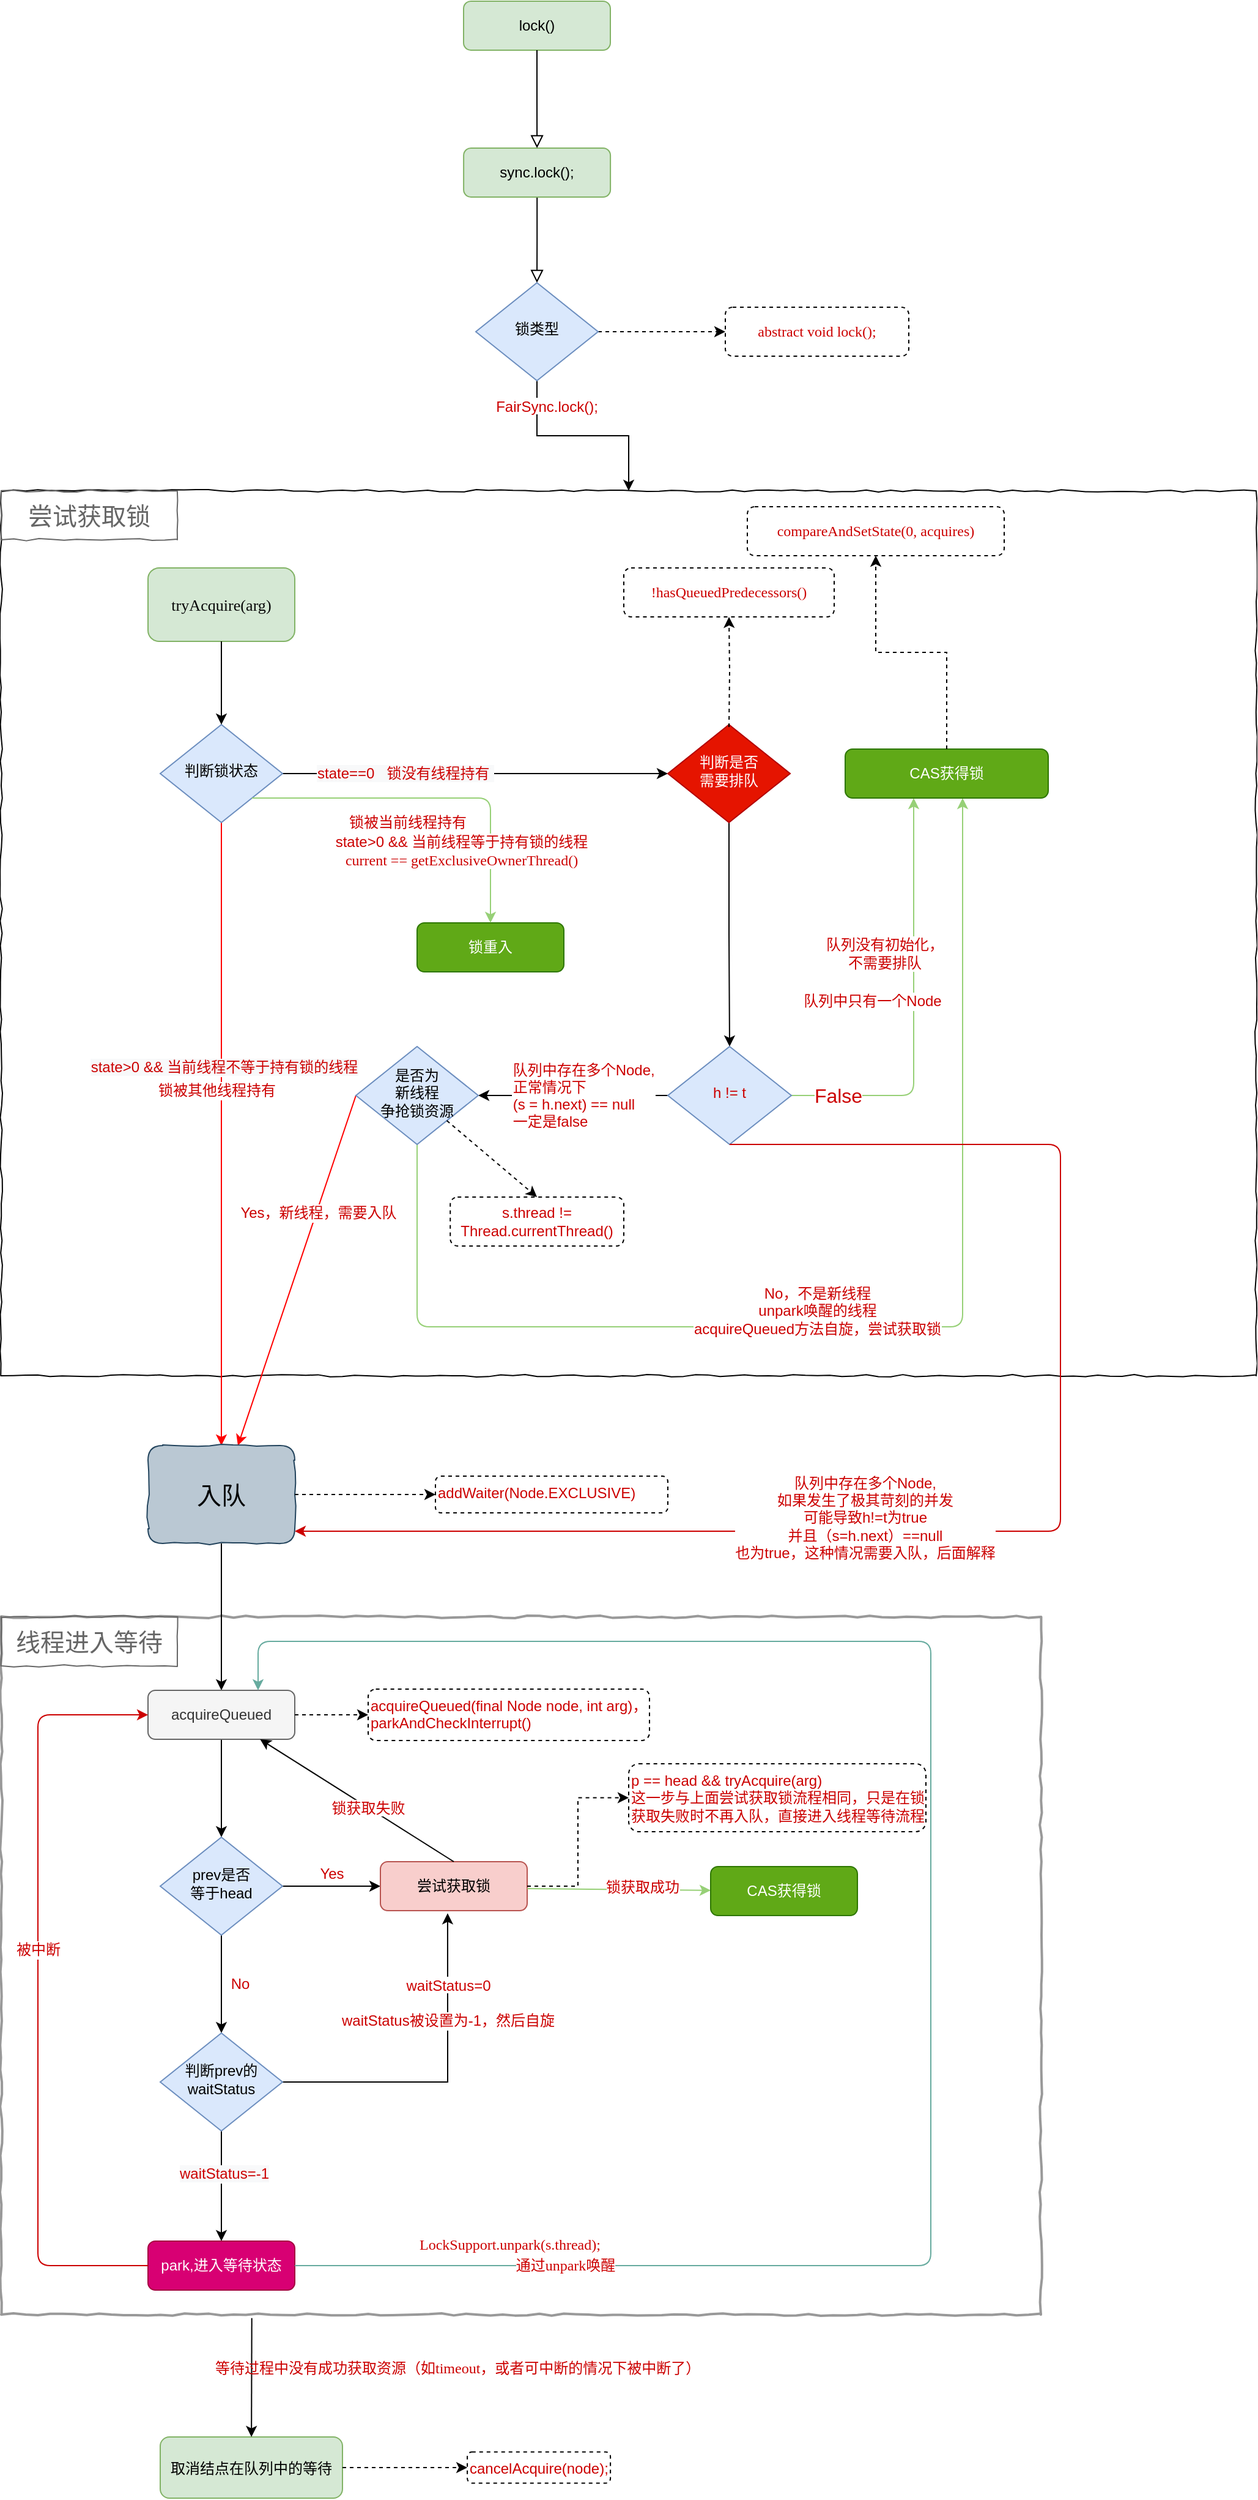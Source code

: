 <mxfile version="12.6.5" type="device"><diagram id="C5RBs43oDa-KdzZeNtuy" name="Page-1"><mxGraphModel dx="1550" dy="1594" grid="1" gridSize="10" guides="1" tooltips="1" connect="1" arrows="1" fold="1" page="1" pageScale="1" pageWidth="827" pageHeight="1169" math="0" shadow="0"><root><mxCell id="WIyWlLk6GJQsqaUBKTNV-0"/><mxCell id="WIyWlLk6GJQsqaUBKTNV-1" parent="WIyWlLk6GJQsqaUBKTNV-0"/><mxCell id="CnpceAtHYWVZoQg-twr5-0" value="" style="rounded=0;whiteSpace=wrap;html=1;comic=1;fillColor=none;" parent="WIyWlLk6GJQsqaUBKTNV-1" vertex="1"><mxGeometry x="-176" y="330" width="1026" height="723" as="geometry"/></mxCell><mxCell id="KXR3mg0b7sp0XAN-5YGD-0" value="" style="rounded=0;whiteSpace=wrap;html=1;fillColor=none;comic=1;strokeColor=#999999;fontColor=#333333;strokeWidth=2;" parent="WIyWlLk6GJQsqaUBKTNV-1" vertex="1"><mxGeometry x="-176" y="1250" width="850" height="570" as="geometry"/></mxCell><mxCell id="WIyWlLk6GJQsqaUBKTNV-2" value="" style="rounded=0;html=1;jettySize=auto;orthogonalLoop=1;fontSize=12;endArrow=block;endFill=0;endSize=8;strokeWidth=1;shadow=0;labelBackgroundColor=none;edgeStyle=orthogonalEdgeStyle;" parent="WIyWlLk6GJQsqaUBKTNV-1" source="WIyWlLk6GJQsqaUBKTNV-3" target="WIyWlLk6GJQsqaUBKTNV-6" edge="1"><mxGeometry relative="1" as="geometry"/></mxCell><mxCell id="WIyWlLk6GJQsqaUBKTNV-3" value="sync.lock();" style="rounded=1;whiteSpace=wrap;fontSize=12;glass=0;strokeWidth=1;shadow=0;fillColor=#d5e8d4;strokeColor=#82b366;" parent="WIyWlLk6GJQsqaUBKTNV-1" vertex="1"><mxGeometry x="202.06" y="50" width="120" height="40" as="geometry"/></mxCell><mxCell id="3xK0iimr9vI1PlGJqZ4V-8" value="" style="edgeStyle=orthogonalEdgeStyle;rounded=0;orthogonalLoop=1;jettySize=auto;html=1;entryX=0;entryY=0.5;entryDx=0;entryDy=0;dashed=1;fontSize=12;" parent="WIyWlLk6GJQsqaUBKTNV-1" source="WIyWlLk6GJQsqaUBKTNV-6" target="3xK0iimr9vI1PlGJqZ4V-9" edge="1"><mxGeometry relative="1" as="geometry"><mxPoint x="360" y="210" as="targetPoint"/></mxGeometry></mxCell><mxCell id="3xK0iimr9vI1PlGJqZ4V-13" value="" style="edgeStyle=orthogonalEdgeStyle;rounded=0;orthogonalLoop=1;jettySize=auto;html=1;fontSize=12;entryX=0.5;entryY=0;entryDx=0;entryDy=0;" parent="WIyWlLk6GJQsqaUBKTNV-1" source="WIyWlLk6GJQsqaUBKTNV-6" target="CnpceAtHYWVZoQg-twr5-0" edge="1"><mxGeometry relative="1" as="geometry"/></mxCell><mxCell id="_68PQ-8l65Pze8QHBWZs-7" value="&lt;pre style=&quot;font-family: &amp;#34;jetbrains mono&amp;#34;&quot;&gt;&lt;br&gt;&lt;/pre&gt;" style="text;html=1;align=center;verticalAlign=middle;resizable=0;points=[];labelBackgroundColor=#ffffff;fontSize=12;fontColor=#CC0000;" vertex="1" connectable="0" parent="3xK0iimr9vI1PlGJqZ4V-13"><mxGeometry x="-0.551" y="1" relative="1" as="geometry"><mxPoint as="offset"/></mxGeometry></mxCell><mxCell id="_68PQ-8l65Pze8QHBWZs-8" value="FairSync.lock();" style="text;align=center;verticalAlign=middle;resizable=0;points=[];labelBackgroundColor=#ffffff;fontSize=12;fontColor=#CC0000;" vertex="1" connectable="0" parent="3xK0iimr9vI1PlGJqZ4V-13"><mxGeometry x="0.285" y="3" relative="1" as="geometry"><mxPoint x="-53" y="-22" as="offset"/></mxGeometry></mxCell><mxCell id="WIyWlLk6GJQsqaUBKTNV-6" value="锁类型" style="rhombus;whiteSpace=wrap;html=1;shadow=0;fontFamily=Helvetica;fontSize=12;align=center;strokeWidth=1;spacing=6;spacingTop=-4;fillColor=#dae8fc;strokeColor=#6c8ebf;" parent="WIyWlLk6GJQsqaUBKTNV-1" vertex="1"><mxGeometry x="212" y="160" width="100" height="80" as="geometry"/></mxCell><mxCell id="3xK0iimr9vI1PlGJqZ4V-20" value="" style="edgeStyle=orthogonalEdgeStyle;rounded=0;orthogonalLoop=1;jettySize=auto;html=1;fontSize=12;fontColor=#CC0000;entryX=0;entryY=0.5;entryDx=0;entryDy=0;" parent="WIyWlLk6GJQsqaUBKTNV-1" source="3xK0iimr9vI1PlGJqZ4V-12" target="3xK0iimr9vI1PlGJqZ4V-19" edge="1"><mxGeometry relative="1" as="geometry"><mxPoint x="323.88" y="558.5" as="targetPoint"/></mxGeometry></mxCell><mxCell id="CnpceAtHYWVZoQg-twr5-6" value="&lt;span style=&quot;color: rgb(204 , 0 , 0) ; background-color: rgb(248 , 249 , 250)&quot;&gt;state==0&amp;nbsp; &amp;nbsp;锁没有线程持有&amp;nbsp;&lt;/span&gt;" style="text;html=1;align=center;verticalAlign=middle;resizable=0;points=[];labelBackgroundColor=#ffffff;" parent="3xK0iimr9vI1PlGJqZ4V-20" vertex="1" connectable="0"><mxGeometry x="-0.368" relative="1" as="geometry"><mxPoint as="offset"/></mxGeometry></mxCell><mxCell id="3xK0iimr9vI1PlGJqZ4V-24" value="" style="edgeStyle=orthogonalEdgeStyle;rounded=0;orthogonalLoop=1;jettySize=auto;html=1;fontSize=12;fontColor=#CC0000;entryX=0.5;entryY=0;entryDx=0;entryDy=0;strokeColor=#FF0000;" parent="WIyWlLk6GJQsqaUBKTNV-1" source="3xK0iimr9vI1PlGJqZ4V-12" target="3xK0iimr9vI1PlGJqZ4V-47" edge="1"><mxGeometry relative="1" as="geometry"><mxPoint x="-9.12" y="798.5" as="targetPoint"/></mxGeometry></mxCell><mxCell id="KXR3mg0b7sp0XAN-5YGD-15" value="锁被其他线程持有" style="text;html=1;align=center;verticalAlign=middle;resizable=0;points=[];labelBackgroundColor=#ffffff;fontSize=12;fontFamily=Lucida Console;fontColor=#CC0000;" parent="3xK0iimr9vI1PlGJqZ4V-24" vertex="1" connectable="0"><mxGeometry x="0.39" y="-2" relative="1" as="geometry"><mxPoint x="-2" y="-135" as="offset"/></mxGeometry></mxCell><mxCell id="CnpceAtHYWVZoQg-twr5-7" value="&lt;span style=&quot;color: rgba(0 , 0 , 0 , 0) ; font-family: monospace ; font-size: 0px ; background-color: rgb(248 , 249 , 250)&quot;&gt;%3CmxGraphModel%3E%3Croot%3E%3CmxCell%20id%3D%220%22%2F%3E%3CmxCell%20id%3D%221%22%20parent%3D%220%22%2F%3E%3CmxCell%20id%3D%222%22%20value%3D%22state%26amp%3Bgt%3B0%20%26amp%3Bamp%3B%26amp%3Bamp%3B%20%E5%BD%93%E5%89%8D%E7%BA%BF%E7%A8%8B%E4%B8%8D%E7%AD%89%E4%BA%8E%E6%8C%81%E6%9C%89%E9%94%81%E7%9A%84%E7%BA%BF%E7%A8%8B%22%20style%3D%22text%3Bhtml%3D1%3BfontSize%3D12%3BfontColor%3D%23CC0000%3B%22%20vertex%3D%221%22%20parent%3D%221%22%3E%3CmxGeometry%20x%3D%22120%22%20y%3D%22500%22%20width%3D%22230%22%20height%3D%2230%22%20as%3D%22geometry%22%2F%3E%3C%2FmxCell%3E%3C%2Froot%3E%3C%2FmxGraphModel%3E&lt;/span&gt;" style="text;html=1;align=center;verticalAlign=middle;resizable=0;points=[];labelBackgroundColor=#ffffff;" parent="3xK0iimr9vI1PlGJqZ4V-24" vertex="1" connectable="0"><mxGeometry x="-0.265" y="5" relative="1" as="geometry"><mxPoint y="1" as="offset"/></mxGeometry></mxCell><mxCell id="CnpceAtHYWVZoQg-twr5-9" value="&lt;span style=&quot;color: rgb(204 , 0 , 0) ; text-align: left ; background-color: rgb(248 , 249 , 250)&quot;&gt;state&amp;gt;0 &amp;amp;&amp;amp; 当前线程不等于持有锁的线程&lt;/span&gt;" style="text;html=1;align=center;verticalAlign=middle;resizable=0;points=[];labelBackgroundColor=#ffffff;" parent="3xK0iimr9vI1PlGJqZ4V-24" vertex="1" connectable="0"><mxGeometry x="-0.218" y="2" relative="1" as="geometry"><mxPoint y="1" as="offset"/></mxGeometry></mxCell><mxCell id="3xK0iimr9vI1PlGJqZ4V-12" value="判断锁状态" style="rhombus;whiteSpace=wrap;html=1;shadow=0;fontFamily=Helvetica;fontSize=12;align=center;strokeWidth=1;spacing=6;spacingTop=-4;fillColor=#dae8fc;strokeColor=#6c8ebf;" parent="WIyWlLk6GJQsqaUBKTNV-1" vertex="1"><mxGeometry x="-46.0" y="521" width="100" height="80" as="geometry"/></mxCell><mxCell id="CnpceAtHYWVZoQg-twr5-17" value="" style="edgeStyle=orthogonalEdgeStyle;rounded=1;orthogonalLoop=1;jettySize=auto;html=1;exitX=1;exitY=0.5;exitDx=0;exitDy=0;strokeColor=#97D077;strokeWidth=1;" parent="WIyWlLk6GJQsqaUBKTNV-1" source="CnpceAtHYWVZoQg-twr5-18" target="3xK0iimr9vI1PlGJqZ4V-32" edge="1"><mxGeometry relative="1" as="geometry"><mxPoint x="474.0" y="561" as="targetPoint"/><Array as="points"><mxPoint x="570" y="824"/></Array></mxGeometry></mxCell><mxCell id="CnpceAtHYWVZoQg-twr5-20" value="队列没有初始化，&lt;br&gt;不需要排队" style="text;align=center;verticalAlign=middle;resizable=0;points=[];labelBackgroundColor=#ffffff;html=1;fontColor=#CC0000;" parent="CnpceAtHYWVZoQg-twr5-17" vertex="1" connectable="0"><mxGeometry x="-0.189" y="1" relative="1" as="geometry"><mxPoint x="-23" y="-77.17" as="offset"/></mxGeometry></mxCell><mxCell id="_68PQ-8l65Pze8QHBWZs-1" value="False" style="text;html=1;align=center;verticalAlign=middle;resizable=0;points=[];labelBackgroundColor=#ffffff;fontSize=16;fontColor=#CC0000;" vertex="1" connectable="0" parent="CnpceAtHYWVZoQg-twr5-17"><mxGeometry x="-0.779" relative="1" as="geometry"><mxPoint as="offset"/></mxGeometry></mxCell><mxCell id="_68PQ-8l65Pze8QHBWZs-2" value="队列中只有一个Node" style="text;html=1;align=center;verticalAlign=middle;resizable=0;points=[];labelBackgroundColor=#ffffff;fontSize=12;fontColor=#CC0000;" vertex="1" connectable="0" parent="CnpceAtHYWVZoQg-twr5-17"><mxGeometry x="0.035" y="-2" relative="1" as="geometry"><mxPoint x="-36" as="offset"/></mxGeometry></mxCell><mxCell id="CnpceAtHYWVZoQg-twr5-19" value="" style="edgeStyle=orthogonalEdgeStyle;rounded=0;orthogonalLoop=1;jettySize=auto;html=1;" parent="WIyWlLk6GJQsqaUBKTNV-1" source="3xK0iimr9vI1PlGJqZ4V-19" target="CnpceAtHYWVZoQg-twr5-18" edge="1"><mxGeometry relative="1" as="geometry"/></mxCell><mxCell id="3xK0iimr9vI1PlGJqZ4V-19" value="判断是否&lt;br style=&quot;font-size: 12px;&quot;&gt;需要排队" style="rhombus;whiteSpace=wrap;html=1;shadow=0;fontFamily=Helvetica;fontSize=12;align=center;strokeWidth=1;spacing=6;spacingTop=-4;fillColor=#e51400;strokeColor=#B20000;fontColor=#ffffff;" parent="WIyWlLk6GJQsqaUBKTNV-1" vertex="1"><mxGeometry x="369" y="521" width="100" height="80" as="geometry"/></mxCell><mxCell id="CnpceAtHYWVZoQg-twr5-22" value="" style="edgeStyle=orthogonalEdgeStyle;rounded=0;orthogonalLoop=1;jettySize=auto;html=1;fontColor=#CC0000;" parent="WIyWlLk6GJQsqaUBKTNV-1" source="CnpceAtHYWVZoQg-twr5-18" target="CnpceAtHYWVZoQg-twr5-21" edge="1"><mxGeometry relative="1" as="geometry"><Array as="points"><mxPoint x="314" y="824"/><mxPoint x="314" y="824"/></Array></mxGeometry></mxCell><mxCell id="CnpceAtHYWVZoQg-twr5-23" value="队列中存在多个Node,&#10;正常情况下&#10;(s = h.next) == null&#10;一定是false" style="text;align=left;verticalAlign=middle;resizable=0;points=[];labelBackgroundColor=#ffffff;fontColor=#CC0000;" parent="CnpceAtHYWVZoQg-twr5-22" vertex="1" connectable="0"><mxGeometry x="-0.185" y="6" relative="1" as="geometry"><mxPoint x="-65.67" y="-7" as="offset"/></mxGeometry></mxCell><mxCell id="CnpceAtHYWVZoQg-twr5-18" value="&lt;span style=&quot;color: rgb(204 , 0 , 0)&quot;&gt;h != t&lt;/span&gt;" style="rhombus;whiteSpace=wrap;html=1;shadow=0;fontFamily=Helvetica;fontSize=12;align=center;strokeWidth=1;spacing=6;spacingTop=-4;fillColor=#dae8fc;strokeColor=#6c8ebf;" parent="WIyWlLk6GJQsqaUBKTNV-1" vertex="1"><mxGeometry x="369" y="784" width="101" height="80" as="geometry"/></mxCell><mxCell id="CnpceAtHYWVZoQg-twr5-33" value="" style="edgeStyle=none;rounded=0;orthogonalLoop=1;jettySize=auto;html=1;fontColor=#CC0000;exitX=0;exitY=0.5;exitDx=0;exitDy=0;strokeColor=#FF0000;" parent="WIyWlLk6GJQsqaUBKTNV-1" source="CnpceAtHYWVZoQg-twr5-21" target="3xK0iimr9vI1PlGJqZ4V-47" edge="1"><mxGeometry relative="1" as="geometry"><mxPoint x="27.171" y="879.537" as="targetPoint"/></mxGeometry></mxCell><mxCell id="CnpceAtHYWVZoQg-twr5-34" value="Yes，新线程，需要入队" style="text;html=1;align=center;verticalAlign=middle;resizable=0;points=[];labelBackgroundColor=#ffffff;fontColor=#CC0000;" parent="CnpceAtHYWVZoQg-twr5-33" vertex="1" connectable="0"><mxGeometry x="-0.189" y="4" relative="1" as="geometry"><mxPoint x="3.84" y="-21.1" as="offset"/></mxGeometry></mxCell><mxCell id="CnpceAtHYWVZoQg-twr5-36" value="" style="edgeStyle=orthogonalEdgeStyle;rounded=1;orthogonalLoop=1;jettySize=auto;fontColor=#CC0000;strokeColor=#97D077;" parent="WIyWlLk6GJQsqaUBKTNV-1" source="CnpceAtHYWVZoQg-twr5-21" target="3xK0iimr9vI1PlGJqZ4V-32" edge="1"><mxGeometry relative="1" as="geometry"><mxPoint x="164" y="944" as="targetPoint"/><Array as="points"><mxPoint x="164" y="1013"/><mxPoint x="610" y="1013"/></Array></mxGeometry></mxCell><mxCell id="CnpceAtHYWVZoQg-twr5-37" value="No，不是新线程&lt;br&gt;unpark唤醒的线程&lt;br&gt;acquireQueued方法自旋，尝试获取锁" style="text;html=1;align=center;verticalAlign=middle;resizable=0;points=[];labelBackgroundColor=#ffffff;fontColor=#CC0000;" parent="CnpceAtHYWVZoQg-twr5-36" vertex="1" connectable="0"><mxGeometry x="-0.4" y="4" relative="1" as="geometry"><mxPoint x="168.17" y="-9" as="offset"/></mxGeometry></mxCell><mxCell id="CnpceAtHYWVZoQg-twr5-21" value="是否为&lt;br&gt;新线程&lt;br&gt;争抢锁资源" style="rhombus;whiteSpace=wrap;html=1;shadow=0;fontFamily=Helvetica;fontSize=12;align=center;strokeWidth=1;spacing=6;spacingTop=-4;fillColor=#dae8fc;strokeColor=#6c8ebf;" parent="WIyWlLk6GJQsqaUBKTNV-1" vertex="1"><mxGeometry x="114" y="784" width="100" height="80" as="geometry"/></mxCell><mxCell id="3xK0iimr9vI1PlGJqZ4V-0" value="lock()" style="rounded=1;whiteSpace=wrap;html=1;fontSize=12;fillColor=#d5e8d4;strokeColor=#82b366;" parent="WIyWlLk6GJQsqaUBKTNV-1" vertex="1"><mxGeometry x="202" y="-70" width="120" height="40" as="geometry"/></mxCell><mxCell id="3xK0iimr9vI1PlGJqZ4V-1" value="" style="rounded=0;html=1;jettySize=auto;orthogonalLoop=1;fontSize=12;endArrow=block;endFill=0;endSize=8;strokeWidth=1;shadow=0;labelBackgroundColor=none;edgeStyle=orthogonalEdgeStyle;entryX=0.5;entryY=0;entryDx=0;entryDy=0;" parent="WIyWlLk6GJQsqaUBKTNV-1" source="3xK0iimr9vI1PlGJqZ4V-0" target="WIyWlLk6GJQsqaUBKTNV-3" edge="1"><mxGeometry relative="1" as="geometry"><mxPoint x="230" y="80" as="sourcePoint"/><mxPoint x="220" y="80" as="targetPoint"/></mxGeometry></mxCell><mxCell id="3xK0iimr9vI1PlGJqZ4V-9" value="&lt;pre style=&quot;background-color: rgb(255, 255, 255); font-family: &amp;quot;jetbrains mono&amp;quot;; font-size: 12px;&quot;&gt;&lt;span style=&quot;font-size: 12px;&quot;&gt;abstract void &lt;/span&gt;&lt;span style=&quot;font-size: 12px;&quot;&gt;lock&lt;/span&gt;();&lt;/pre&gt;" style="rounded=1;whiteSpace=wrap;html=1;dashed=1;fontColor=#CC0000;fontSize=12;" parent="WIyWlLk6GJQsqaUBKTNV-1" vertex="1"><mxGeometry x="416" y="180" width="150" height="40" as="geometry"/></mxCell><mxCell id="3xK0iimr9vI1PlGJqZ4V-27" value="&lt;pre style=&quot;background-color: rgb(255, 255, 255); font-family: &amp;quot;jetbrains mono&amp;quot;; font-size: 12px;&quot;&gt;&lt;pre style=&quot;font-family: &amp;quot;jetbrains mono&amp;quot;; font-size: 12px;&quot;&gt;&lt;pre style=&quot;font-family: &amp;quot;jetbrains mono&amp;quot;; font-size: 12px;&quot;&gt;!hasQueuedPredecessors()&lt;/pre&gt;&lt;/pre&gt;&lt;/pre&gt;" style="rounded=1;whiteSpace=wrap;html=1;dashed=1;fontColor=#CC0000;fontSize=12;" parent="WIyWlLk6GJQsqaUBKTNV-1" vertex="1"><mxGeometry x="333" y="393" width="172" height="40" as="geometry"/></mxCell><mxCell id="3xK0iimr9vI1PlGJqZ4V-32" value="CAS获得锁" style="rounded=1;whiteSpace=wrap;html=1;strokeColor=#2D7600;fontSize=12;fontColor=#ffffff;fillColor=#60a917;" parent="WIyWlLk6GJQsqaUBKTNV-1" vertex="1"><mxGeometry x="514" y="541" width="166" height="40" as="geometry"/></mxCell><mxCell id="3xK0iimr9vI1PlGJqZ4V-36" value="" style="edgeStyle=orthogonalEdgeStyle;rounded=0;orthogonalLoop=1;jettySize=auto;html=1;dashed=1;fontSize=12;exitX=0.5;exitY=0;exitDx=0;exitDy=0;" parent="WIyWlLk6GJQsqaUBKTNV-1" source="3xK0iimr9vI1PlGJqZ4V-32" target="3xK0iimr9vI1PlGJqZ4V-37" edge="1"><mxGeometry relative="1" as="geometry"><mxPoint x="583" y="563" as="sourcePoint"/><mxPoint x="638" y="563" as="targetPoint"/></mxGeometry></mxCell><mxCell id="3xK0iimr9vI1PlGJqZ4V-37" value="&lt;pre style=&quot;background-color: rgb(255, 255, 255); font-family: &amp;quot;jetbrains mono&amp;quot;; font-size: 12px;&quot;&gt;&lt;pre style=&quot;font-family: &amp;quot;jetbrains mono&amp;quot;; font-size: 12px;&quot;&gt;&lt;pre style=&quot;font-family: &amp;quot;jetbrains mono&amp;quot;; font-size: 12px;&quot;&gt;compareAndSetState(&lt;span style=&quot;font-size: 12px;&quot;&gt;0&lt;/span&gt;, acquires)&lt;/pre&gt;&lt;/pre&gt;&lt;/pre&gt;" style="rounded=1;whiteSpace=wrap;html=1;dashed=1;fontColor=#CC0000;fontSize=12;" parent="WIyWlLk6GJQsqaUBKTNV-1" vertex="1"><mxGeometry x="434" y="343" width="210" height="40" as="geometry"/></mxCell><mxCell id="3xK0iimr9vI1PlGJqZ4V-43" value="锁重入" style="rounded=1;whiteSpace=wrap;html=1;strokeColor=#2D7600;fontSize=12;fontColor=#ffffff;fillColor=#60a917;" parent="WIyWlLk6GJQsqaUBKTNV-1" vertex="1"><mxGeometry x="164" y="683" width="120" height="40" as="geometry"/></mxCell><mxCell id="3xK0iimr9vI1PlGJqZ4V-44" value="" style="endArrow=classic;html=1;fontSize=12;fontColor=#CC0000;exitX=1;exitY=1;exitDx=0;exitDy=0;entryX=0.5;entryY=0;entryDx=0;entryDy=0;edgeStyle=orthogonalEdgeStyle;strokeColor=#97D077;" parent="WIyWlLk6GJQsqaUBKTNV-1" source="3xK0iimr9vI1PlGJqZ4V-12" target="3xK0iimr9vI1PlGJqZ4V-43" edge="1"><mxGeometry width="50" height="50" relative="1" as="geometry"><mxPoint x="-69.12" y="828.5" as="sourcePoint"/><mxPoint x="220.88" y="669.5" as="targetPoint"/></mxGeometry></mxCell><mxCell id="3xK0iimr9vI1PlGJqZ4V-45" value="state&amp;gt;0 &amp;amp;&amp;amp; 当前线程等于持有锁的线程&lt;br style=&quot;font-size: 12px;&quot;&gt;&lt;span style=&quot;font-family: &amp;quot;jetbrains mono&amp;quot;; font-size: 12px;&quot;&gt;current &lt;/span&gt;&lt;span style=&quot;font-family: &amp;quot;jetbrains mono&amp;quot;; font-size: 12px;&quot;&gt;== getExclusiveOwnerThread()&lt;/span&gt;" style="text;html=1;align=center;verticalAlign=middle;resizable=0;points=[];labelBackgroundColor=#ffffff;fontSize=12;fontColor=#CC0000;" parent="3xK0iimr9vI1PlGJqZ4V-44" vertex="1" connectable="0"><mxGeometry x="-0.164" y="-2" relative="1" as="geometry"><mxPoint x="47" y="41" as="offset"/></mxGeometry></mxCell><mxCell id="KXR3mg0b7sp0XAN-5YGD-14" value="锁被当前线程持有" style="text;html=1;align=center;verticalAlign=middle;resizable=0;points=[];labelBackgroundColor=#ffffff;fontSize=12;fontFamily=Lucida Console;fontColor=#CC0000;" parent="3xK0iimr9vI1PlGJqZ4V-44" vertex="1" connectable="0"><mxGeometry x="-0.223" y="-10" relative="1" as="geometry"><mxPoint x="11" y="10" as="offset"/></mxGeometry></mxCell><mxCell id="3xK0iimr9vI1PlGJqZ4V-66" value="" style="edgeStyle=orthogonalEdgeStyle;rounded=0;orthogonalLoop=1;jettySize=auto;html=1;fontSize=12;fontColor=#CC0000;" parent="WIyWlLk6GJQsqaUBKTNV-1" source="3xK0iimr9vI1PlGJqZ4V-47" target="3xK0iimr9vI1PlGJqZ4V-65" edge="1"><mxGeometry relative="1" as="geometry"/></mxCell><mxCell id="3xK0iimr9vI1PlGJqZ4V-47" value="&lt;font style=&quot;font-size: 20px&quot;&gt;入队&lt;/font&gt;" style="rounded=1;whiteSpace=wrap;html=1;strokeColor=#23445d;fontSize=12;fillColor=#bac8d3;comic=1;" parent="WIyWlLk6GJQsqaUBKTNV-1" vertex="1"><mxGeometry x="-56" y="1110" width="120" height="80" as="geometry"/></mxCell><mxCell id="3xK0iimr9vI1PlGJqZ4V-73" value="" style="edgeStyle=orthogonalEdgeStyle;rounded=0;orthogonalLoop=1;jettySize=auto;html=1;fontSize=12;fontColor=#4D4D4D;entryX=0.5;entryY=0;entryDx=0;entryDy=0;" parent="WIyWlLk6GJQsqaUBKTNV-1" source="3xK0iimr9vI1PlGJqZ4V-65" target="3xK0iimr9vI1PlGJqZ4V-75" edge="1"><mxGeometry relative="1" as="geometry"><mxPoint x="4" y="1430" as="targetPoint"/></mxGeometry></mxCell><mxCell id="3xK0iimr9vI1PlGJqZ4V-65" value="acquireQueued" style="rounded=1;whiteSpace=wrap;strokeColor=#666666;fontSize=12;fontColor=#333333;fillColor=#f5f5f5;" parent="WIyWlLk6GJQsqaUBKTNV-1" vertex="1"><mxGeometry x="-56" y="1310" width="120" height="40" as="geometry"/></mxCell><mxCell id="3xK0iimr9vI1PlGJqZ4V-48" value="addWaiter(Node.EXCLUSIVE)" style="text;html=1;fontSize=12;fontColor=#CC0000;labelBorderColor=none;strokeColor=#000000;dashed=1;rounded=1;fillColor=#ffffff;" parent="WIyWlLk6GJQsqaUBKTNV-1" vertex="1"><mxGeometry x="179" y="1135" width="190" height="30" as="geometry"/></mxCell><mxCell id="3xK0iimr9vI1PlGJqZ4V-49" value="" style="edgeStyle=orthogonalEdgeStyle;rounded=0;orthogonalLoop=1;jettySize=auto;html=1;dashed=1;entryX=0;entryY=0.5;entryDx=0;entryDy=0;exitX=1;exitY=0.5;exitDx=0;exitDy=0;fontSize=12;" parent="WIyWlLk6GJQsqaUBKTNV-1" source="3xK0iimr9vI1PlGJqZ4V-47" target="3xK0iimr9vI1PlGJqZ4V-48" edge="1"><mxGeometry relative="1" as="geometry"><mxPoint x="64" y="887" as="sourcePoint"/><mxPoint x="124" y="887" as="targetPoint"/></mxGeometry></mxCell><mxCell id="3xK0iimr9vI1PlGJqZ4V-67" value="&lt;pre style=&quot;background-color: rgb(255, 255, 255); color: rgb(8, 8, 8); font-family: &amp;quot;jetbrains mono&amp;quot;; font-size: 12px;&quot;&gt;&lt;br style=&quot;font-size: 12px;&quot;&gt;&lt;/pre&gt;" style="text;html=1;align=center;verticalAlign=middle;resizable=0;points=[];autosize=1;fontSize=12;fontColor=#CC0000;" parent="WIyWlLk6GJQsqaUBKTNV-1" vertex="1"><mxGeometry x="230" y="1331" width="20" height="40" as="geometry"/></mxCell><mxCell id="3xK0iimr9vI1PlGJqZ4V-68" value="acquireQueued(final Node node, int arg)，parkAndCheckInterrupt()" style="text;fontSize=12;fontColor=#CC0000;labelBorderColor=none;strokeColor=#000000;dashed=1;rounded=1;whiteSpace=wrap;fillColor=#ffffff;" parent="WIyWlLk6GJQsqaUBKTNV-1" vertex="1"><mxGeometry x="124" y="1309" width="230" height="42" as="geometry"/></mxCell><mxCell id="3xK0iimr9vI1PlGJqZ4V-69" value="" style="edgeStyle=orthogonalEdgeStyle;rounded=0;orthogonalLoop=1;jettySize=auto;html=1;dashed=1;entryX=0;entryY=0.5;entryDx=0;entryDy=0;exitX=1;exitY=0.5;exitDx=0;exitDy=0;fontSize=12;" parent="WIyWlLk6GJQsqaUBKTNV-1" source="3xK0iimr9vI1PlGJqZ4V-65" target="3xK0iimr9vI1PlGJqZ4V-68" edge="1"><mxGeometry relative="1" as="geometry"><mxPoint x="64" y="1340" as="sourcePoint"/><mxPoint x="124" y="1017" as="targetPoint"/></mxGeometry></mxCell><mxCell id="3xK0iimr9vI1PlGJqZ4V-77" value="" style="edgeStyle=orthogonalEdgeStyle;rounded=0;orthogonalLoop=1;jettySize=auto;html=1;fontSize=12;fontColor=#4D4D4D;entryX=0;entryY=0.5;entryDx=0;entryDy=0;" parent="WIyWlLk6GJQsqaUBKTNV-1" source="3xK0iimr9vI1PlGJqZ4V-75" target="3xK0iimr9vI1PlGJqZ4V-79" edge="1"><mxGeometry relative="1" as="geometry"><mxPoint x="134" y="1470" as="targetPoint"/></mxGeometry></mxCell><mxCell id="3xK0iimr9vI1PlGJqZ4V-83" value="" style="edgeStyle=orthogonalEdgeStyle;rounded=0;orthogonalLoop=1;jettySize=auto;html=1;fontSize=12;fontColor=#CC0000;" parent="WIyWlLk6GJQsqaUBKTNV-1" source="3xK0iimr9vI1PlGJqZ4V-75" target="3xK0iimr9vI1PlGJqZ4V-82" edge="1"><mxGeometry relative="1" as="geometry"/></mxCell><mxCell id="3xK0iimr9vI1PlGJqZ4V-75" value="prev是否&lt;br style=&quot;font-size: 12px;&quot;&gt;等于head" style="rhombus;whiteSpace=wrap;html=1;shadow=0;fontFamily=Helvetica;fontSize=12;align=center;strokeWidth=1;spacing=6;spacingTop=-4;fillColor=#dae8fc;strokeColor=#6c8ebf;" parent="WIyWlLk6GJQsqaUBKTNV-1" vertex="1"><mxGeometry x="-46" y="1430" width="100" height="80" as="geometry"/></mxCell><mxCell id="3xK0iimr9vI1PlGJqZ4V-85" value="" style="edgeStyle=orthogonalEdgeStyle;rounded=0;orthogonalLoop=1;jettySize=auto;html=1;fontSize=12;fontColor=#CC0000;entryX=0.458;entryY=1.054;entryDx=0;entryDy=0;entryPerimeter=0;" parent="WIyWlLk6GJQsqaUBKTNV-1" source="3xK0iimr9vI1PlGJqZ4V-82" target="3xK0iimr9vI1PlGJqZ4V-79" edge="1"><mxGeometry relative="1" as="geometry"><mxPoint x="134" y="1630" as="targetPoint"/></mxGeometry></mxCell><mxCell id="3xK0iimr9vI1PlGJqZ4V-88" value="waitStatus=0" style="text;align=center;verticalAlign=middle;resizable=0;points=[];labelBackgroundColor=#ffffff;fontSize=12;fontColor=#CC0000;" parent="3xK0iimr9vI1PlGJqZ4V-85" vertex="1" connectable="0"><mxGeometry x="-0.023" y="46" relative="1" as="geometry"><mxPoint x="2" y="-34" as="offset"/></mxGeometry></mxCell><mxCell id="_MFE1tA95KAUEMTOWtIs-0" value="&lt;span style=&quot;color: rgb(204 , 0 , 0)&quot;&gt;waitStatus被设置为-1，然后自旋&lt;/span&gt;" style="text;html=1;align=center;verticalAlign=middle;resizable=0;points=[];labelBackgroundColor=#ffffff;" parent="3xK0iimr9vI1PlGJqZ4V-85" vertex="1" connectable="0"><mxGeometry x="-0.01" y="34" relative="1" as="geometry"><mxPoint x="34" y="-50.01" as="offset"/></mxGeometry></mxCell><mxCell id="3xK0iimr9vI1PlGJqZ4V-90" value="" style="edgeStyle=orthogonalEdgeStyle;rounded=0;orthogonalLoop=1;jettySize=auto;html=1;fontSize=12;fontColor=#CC0000;entryX=0.5;entryY=0;entryDx=0;entryDy=0;" parent="WIyWlLk6GJQsqaUBKTNV-1" source="3xK0iimr9vI1PlGJqZ4V-82" target="3xK0iimr9vI1PlGJqZ4V-92" edge="1"><mxGeometry relative="1" as="geometry"><mxPoint x="4" y="1750" as="targetPoint"/></mxGeometry></mxCell><mxCell id="3xK0iimr9vI1PlGJqZ4V-91" value="&lt;span style=&quot;background-color: rgb(248 , 249 , 250)&quot;&gt;waitStatus=-1&lt;/span&gt;" style="text;html=1;align=center;verticalAlign=middle;resizable=0;points=[];labelBackgroundColor=#ffffff;fontSize=12;fontColor=#CC0000;" parent="3xK0iimr9vI1PlGJqZ4V-90" vertex="1" connectable="0"><mxGeometry x="-0.237" y="2" relative="1" as="geometry"><mxPoint as="offset"/></mxGeometry></mxCell><mxCell id="3xK0iimr9vI1PlGJqZ4V-82" value="判断prev的waitStatus" style="rhombus;whiteSpace=wrap;shadow=0;fontFamily=Helvetica;fontSize=12;align=center;strokeWidth=1;spacing=6;spacingTop=-4;fillColor=#dae8fc;strokeColor=#6c8ebf;" parent="WIyWlLk6GJQsqaUBKTNV-1" vertex="1"><mxGeometry x="-46" y="1590" width="100" height="80" as="geometry"/></mxCell><mxCell id="3xK0iimr9vI1PlGJqZ4V-78" value="Yes" style="text;html=1;align=center;verticalAlign=middle;resizable=0;points=[];autosize=1;fontSize=12;fontColor=#CC0000;" parent="WIyWlLk6GJQsqaUBKTNV-1" vertex="1"><mxGeometry x="74" y="1450" width="40" height="20" as="geometry"/></mxCell><mxCell id="3xK0iimr9vI1PlGJqZ4V-79" value="尝试获取锁" style="rounded=1;whiteSpace=wrap;strokeColor=#b85450;fontSize=12;fillColor=#f8cecc;" parent="WIyWlLk6GJQsqaUBKTNV-1" vertex="1"><mxGeometry x="134" y="1450" width="120" height="40" as="geometry"/></mxCell><mxCell id="3xK0iimr9vI1PlGJqZ4V-80" value="p == head &amp;&amp; tryAcquire(arg)&#10;这一步与上面尝试获取锁流程相同，只是在锁获取失败时不再入队，直接进入线程等待流程" style="text;fontSize=12;fontColor=#CC0000;labelBorderColor=none;strokeColor=#000000;dashed=1;rounded=1;whiteSpace=wrap;fillColor=#ffffff;" parent="WIyWlLk6GJQsqaUBKTNV-1" vertex="1"><mxGeometry x="337" y="1370" width="243" height="55.5" as="geometry"/></mxCell><mxCell id="3xK0iimr9vI1PlGJqZ4V-81" value="" style="edgeStyle=orthogonalEdgeStyle;rounded=0;orthogonalLoop=1;jettySize=auto;html=1;dashed=1;entryX=0;entryY=0.5;entryDx=0;entryDy=0;exitX=1;exitY=0.5;exitDx=0;exitDy=0;fontSize=12;" parent="WIyWlLk6GJQsqaUBKTNV-1" source="3xK0iimr9vI1PlGJqZ4V-79" target="3xK0iimr9vI1PlGJqZ4V-80" edge="1"><mxGeometry relative="1" as="geometry"><mxPoint x="224" y="1441" as="sourcePoint"/><mxPoint x="284" y="1128" as="targetPoint"/></mxGeometry></mxCell><mxCell id="3xK0iimr9vI1PlGJqZ4V-86" value="No" style="text;html=1;align=center;verticalAlign=middle;resizable=0;points=[];autosize=1;fontSize=12;fontColor=#CC0000;" parent="WIyWlLk6GJQsqaUBKTNV-1" vertex="1"><mxGeometry x="4" y="1540" width="30" height="20" as="geometry"/></mxCell><mxCell id="3xK0iimr9vI1PlGJqZ4V-92" value="park,进入等待状态" style="rounded=1;whiteSpace=wrap;strokeColor=#A50040;fontSize=12;fillColor=#d80073;fontColor=#ffffff;" parent="WIyWlLk6GJQsqaUBKTNV-1" vertex="1"><mxGeometry x="-56" y="1760" width="120" height="40" as="geometry"/></mxCell><mxCell id="3xK0iimr9vI1PlGJqZ4V-93" value="" style="endArrow=classic;html=1;fontSize=12;fontColor=#CC0000;exitX=0;exitY=0.5;exitDx=0;exitDy=0;entryX=0;entryY=0.5;entryDx=0;entryDy=0;edgeStyle=orthogonalEdgeStyle;strokeColor=#CC0000;" parent="WIyWlLk6GJQsqaUBKTNV-1" source="3xK0iimr9vI1PlGJqZ4V-92" target="3xK0iimr9vI1PlGJqZ4V-65" edge="1"><mxGeometry width="50" height="50" relative="1" as="geometry"><mxPoint x="-96" y="1870" as="sourcePoint"/><mxPoint x="-46" y="1820" as="targetPoint"/><Array as="points"><mxPoint x="-146" y="1780"/><mxPoint x="-146" y="1330"/></Array></mxGeometry></mxCell><mxCell id="3xK0iimr9vI1PlGJqZ4V-94" value="被中断" style="text;html=1;align=center;verticalAlign=middle;resizable=0;points=[];labelBackgroundColor=#ffffff;fontSize=12;fontColor=#CC0000;" parent="3xK0iimr9vI1PlGJqZ4V-93" vertex="1" connectable="0"><mxGeometry x="0.107" relative="1" as="geometry"><mxPoint as="offset"/></mxGeometry></mxCell><mxCell id="KXR3mg0b7sp0XAN-5YGD-3" value="&lt;span style=&quot;white-space: normal; font-size: 20px;&quot;&gt;线程进入等待&lt;/span&gt;" style="rounded=0;whiteSpace=wrap;html=1;comic=1;labelBackgroundColor=none;strokeColor=#666666;strokeWidth=1;fillColor=none;fontSize=20;fontColor=#666666;fontFamily=Helvetica;" parent="WIyWlLk6GJQsqaUBKTNV-1" vertex="1"><mxGeometry x="-176" y="1250" width="144" height="40" as="geometry"/></mxCell><mxCell id="KXR3mg0b7sp0XAN-5YGD-4" value="" style="endArrow=classic;html=1;fontSize=20;fontColor=#67AB9F;exitX=0.5;exitY=0;exitDx=0;exitDy=0;" parent="WIyWlLk6GJQsqaUBKTNV-1" source="3xK0iimr9vI1PlGJqZ4V-79" target="3xK0iimr9vI1PlGJqZ4V-65" edge="1"><mxGeometry width="50" height="50" relative="1" as="geometry"><mxPoint x="54" y="1410" as="sourcePoint"/><mxPoint x="104" y="1360" as="targetPoint"/></mxGeometry></mxCell><mxCell id="KXR3mg0b7sp0XAN-5YGD-5" value="锁获取失败" style="text;align=center;verticalAlign=middle;resizable=0;points=[];labelBackgroundColor=#ffffff;fontSize=12;fontColor=#CC0000;" parent="KXR3mg0b7sp0XAN-5YGD-4" vertex="1" connectable="0"><mxGeometry x="-0.25" y="3" relative="1" as="geometry"><mxPoint x="-9.21" y="-9.66" as="offset"/></mxGeometry></mxCell><mxCell id="KXR3mg0b7sp0XAN-5YGD-7" value="" style="endArrow=classic;html=1;fontSize=12;fontColor=#CC0000;strokeColor=#97D077;" parent="WIyWlLk6GJQsqaUBKTNV-1" target="KXR3mg0b7sp0XAN-5YGD-20" edge="1"><mxGeometry width="50" height="50" relative="1" as="geometry"><mxPoint x="254" y="1472" as="sourcePoint"/><mxPoint x="404" y="1472" as="targetPoint"/></mxGeometry></mxCell><mxCell id="KXR3mg0b7sp0XAN-5YGD-8" value="锁获取成功" style="text;html=1;align=center;verticalAlign=middle;resizable=0;points=[];labelBackgroundColor=#ffffff;fontSize=12;fontColor=#CC0000;" parent="KXR3mg0b7sp0XAN-5YGD-7" vertex="1" connectable="0"><mxGeometry x="0.253" y="2" relative="1" as="geometry"><mxPoint as="offset"/></mxGeometry></mxCell><mxCell id="KXR3mg0b7sp0XAN-5YGD-9" value="&lt;div style=&quot;margin-top: 0px ; margin-bottom: 0px ; padding: 0px ; overflow-wrap: break-word ; text-align: left&quot;&gt;&lt;div style=&quot;margin-top: 0px; margin-bottom: 0px; padding: 0px; overflow-wrap: break-word;&quot;&gt;&lt;span style=&quot;margin: 0px; padding: 0px; line-height: 1.5;&quot;&gt;取消结点在队列中的等待&lt;/span&gt;&lt;/div&gt;&lt;/div&gt;" style="rounded=1;whiteSpace=wrap;html=1;comic=0;labelBackgroundColor=none;strokeColor=#82b366;strokeWidth=1;fillColor=#d5e8d4;fontFamily=Lucida Console;fontSize=12;" parent="WIyWlLk6GJQsqaUBKTNV-1" vertex="1"><mxGeometry x="-46" y="1920" width="149" height="50" as="geometry"/></mxCell><mxCell id="KXR3mg0b7sp0XAN-5YGD-10" value="" style="endArrow=classic;html=1;fontFamily=Verdana;fontSize=12;fontColor=#CC0000;exitX=0.241;exitY=1.005;exitDx=0;exitDy=0;exitPerimeter=0;" parent="WIyWlLk6GJQsqaUBKTNV-1" source="KXR3mg0b7sp0XAN-5YGD-0" target="KXR3mg0b7sp0XAN-5YGD-9" edge="1"><mxGeometry width="50" height="50" relative="1" as="geometry"><mxPoint x="34" y="2040" as="sourcePoint"/><mxPoint x="84" y="1990" as="targetPoint"/></mxGeometry></mxCell><mxCell id="KXR3mg0b7sp0XAN-5YGD-11" value="等待过程中没有成功获取资源（如timeout，或者可中断的情况下被中断了）" style="text;html=1;fontSize=12;fontFamily=Lucida Console;fontColor=#CC0000;" parent="WIyWlLk6GJQsqaUBKTNV-1" vertex="1"><mxGeometry x="-3" y="1850" width="440" height="30" as="geometry"/></mxCell><mxCell id="KXR3mg0b7sp0XAN-5YGD-12" value="cancelAcquire(node);" style="text;fontSize=12;fontColor=#CC0000;labelBorderColor=none;strokeColor=#000000;dashed=1;rounded=1;whiteSpace=wrap;fillColor=#ffffff;" parent="WIyWlLk6GJQsqaUBKTNV-1" vertex="1"><mxGeometry x="205.06" y="1932.25" width="117" height="25.5" as="geometry"/></mxCell><mxCell id="KXR3mg0b7sp0XAN-5YGD-13" value="" style="edgeStyle=orthogonalEdgeStyle;rounded=0;orthogonalLoop=1;jettySize=auto;html=1;dashed=1;entryX=0;entryY=0.5;entryDx=0;entryDy=0;exitX=1;exitY=0.5;exitDx=0;exitDy=0;fontSize=12;" parent="WIyWlLk6GJQsqaUBKTNV-1" source="KXR3mg0b7sp0XAN-5YGD-9" target="KXR3mg0b7sp0XAN-5YGD-12" edge="1"><mxGeometry relative="1" as="geometry"><mxPoint x="90" y="1980" as="sourcePoint"/><mxPoint x="120" y="1638" as="targetPoint"/></mxGeometry></mxCell><mxCell id="KXR3mg0b7sp0XAN-5YGD-16" value="" style="endArrow=classic;html=1;strokeColor=#67AB9F;fontFamily=Lucida Console;fontSize=12;fontColor=#CC0000;exitX=1;exitY=0.5;exitDx=0;exitDy=0;entryX=0.75;entryY=0;entryDx=0;entryDy=0;edgeStyle=orthogonalEdgeStyle;fillColor=#cdeb8b;" parent="WIyWlLk6GJQsqaUBKTNV-1" source="3xK0iimr9vI1PlGJqZ4V-92" target="3xK0iimr9vI1PlGJqZ4V-65" edge="1"><mxGeometry width="50" height="50" relative="1" as="geometry"><mxPoint x="234" y="1751" as="sourcePoint"/><mxPoint x="284" y="1701" as="targetPoint"/><Array as="points"><mxPoint x="584" y="1780"/><mxPoint x="584" y="1270"/><mxPoint x="34" y="1270"/></Array></mxGeometry></mxCell><mxCell id="KXR3mg0b7sp0XAN-5YGD-18" value="通过unpark唤醒" style="text;html=1;align=center;verticalAlign=middle;resizable=0;points=[];labelBackgroundColor=#ffffff;fontSize=12;fontFamily=Lucida Console;fontColor=#CC0000;" parent="KXR3mg0b7sp0XAN-5YGD-16" vertex="1" connectable="0"><mxGeometry x="-0.727" y="-2" relative="1" as="geometry"><mxPoint y="-2" as="offset"/></mxGeometry></mxCell><mxCell id="KXR3mg0b7sp0XAN-5YGD-19" value="LockSupport.unpark(s.thread);" style="text;html=1;fontSize=12;fontFamily=Lucida Console;fontColor=#CC0000;" parent="WIyWlLk6GJQsqaUBKTNV-1" vertex="1"><mxGeometry x="164" y="1749" width="240" height="30" as="geometry"/></mxCell><mxCell id="KXR3mg0b7sp0XAN-5YGD-20" value="CAS获得锁" style="rounded=1;whiteSpace=wrap;html=1;strokeColor=#2D7600;fontSize=12;fontColor=#ffffff;fillColor=#60a917;" parent="WIyWlLk6GJQsqaUBKTNV-1" vertex="1"><mxGeometry x="404" y="1454" width="120" height="40" as="geometry"/></mxCell><mxCell id="CnpceAtHYWVZoQg-twr5-2" value="尝试获取锁" style="rounded=0;whiteSpace=wrap;html=1;comic=1;labelBackgroundColor=none;strokeColor=#666666;strokeWidth=1;fillColor=none;fontSize=20;fontColor=#666666;fontFamily=Helvetica;" parent="WIyWlLk6GJQsqaUBKTNV-1" vertex="1"><mxGeometry x="-176" y="330" width="144" height="40" as="geometry"/></mxCell><mxCell id="CnpceAtHYWVZoQg-twr5-3" value="&lt;pre style=&quot;color: rgb(8 , 8 , 8) ; font-family: &amp;#34;jetbrains mono&amp;#34; ; font-size: 9.8pt&quot;&gt;tryAcquire(arg)&lt;/pre&gt;" style="rounded=1;whiteSpace=wrap;html=1;comic=0;fillColor=#d5e8d4;strokeColor=#82b366;" parent="WIyWlLk6GJQsqaUBKTNV-1" vertex="1"><mxGeometry x="-56" y="393" width="120" height="60" as="geometry"/></mxCell><mxCell id="CnpceAtHYWVZoQg-twr5-5" value="" style="endArrow=classic;html=1;exitX=0.5;exitY=1;exitDx=0;exitDy=0;" parent="WIyWlLk6GJQsqaUBKTNV-1" source="CnpceAtHYWVZoQg-twr5-3" target="3xK0iimr9vI1PlGJqZ4V-12" edge="1"><mxGeometry width="50" height="50" relative="1" as="geometry"><mxPoint x="144" y="737.5" as="sourcePoint"/><mxPoint x="194" y="687.5" as="targetPoint"/></mxGeometry></mxCell><mxCell id="CnpceAtHYWVZoQg-twr5-11" value="" style="edgeStyle=orthogonalEdgeStyle;rounded=0;orthogonalLoop=1;jettySize=auto;html=1;dashed=1;fontSize=12;entryX=0.5;entryY=1;entryDx=0;entryDy=0;" parent="WIyWlLk6GJQsqaUBKTNV-1" target="3xK0iimr9vI1PlGJqZ4V-27" edge="1"><mxGeometry relative="1" as="geometry"><mxPoint x="419" y="523" as="sourcePoint"/><mxPoint x="656" y="683" as="targetPoint"/></mxGeometry></mxCell><mxCell id="CnpceAtHYWVZoQg-twr5-27" value="s.thread != Thread.currentThread()" style="rounded=1;whiteSpace=wrap;dashed=1;fontColor=#CC0000;fontSize=12;" parent="WIyWlLk6GJQsqaUBKTNV-1" vertex="1"><mxGeometry x="191.12" y="907" width="141.88" height="40" as="geometry"/></mxCell><mxCell id="CnpceAtHYWVZoQg-twr5-28" value="" style="rounded=0;orthogonalLoop=1;jettySize=auto;html=1;dashed=1;fontSize=12;entryX=0.5;entryY=0;entryDx=0;entryDy=0;" parent="WIyWlLk6GJQsqaUBKTNV-1" source="CnpceAtHYWVZoQg-twr5-21" target="CnpceAtHYWVZoQg-twr5-27" edge="1"><mxGeometry relative="1" as="geometry"><mxPoint x="164" y="871.5" as="sourcePoint"/><mxPoint x="408.88" y="1210.5" as="targetPoint"/></mxGeometry></mxCell><mxCell id="_68PQ-8l65Pze8QHBWZs-3" value="" style="endArrow=classic;html=1;fontSize=12;fontColor=#CC0000;exitX=0.5;exitY=1;exitDx=0;exitDy=0;edgeStyle=orthogonalEdgeStyle;strokeColor=#CC0000;" edge="1" parent="WIyWlLk6GJQsqaUBKTNV-1" source="CnpceAtHYWVZoQg-twr5-18" target="3xK0iimr9vI1PlGJqZ4V-47"><mxGeometry width="50" height="50" relative="1" as="geometry"><mxPoint x="420" y="1210" as="sourcePoint"/><mxPoint x="470" y="1160" as="targetPoint"/><Array as="points"><mxPoint x="690" y="864"/><mxPoint x="690" y="1180"/></Array></mxGeometry></mxCell><mxCell id="_68PQ-8l65Pze8QHBWZs-5" value="&lt;span style=&quot;text-align: left&quot;&gt;队列中存在多个Node,&lt;br&gt;如果发生了极其苛刻的并发&lt;br&gt;可能导致h!=t为true&lt;br&gt;并且（s=h.next）==null&lt;br&gt;也为true，这种情况需要入队，后面解释&lt;br&gt;&lt;/span&gt;" style="text;html=1;align=center;verticalAlign=middle;resizable=0;points=[];labelBackgroundColor=#ffffff;fontSize=12;fontColor=#CC0000;" vertex="1" connectable="0" parent="_68PQ-8l65Pze8QHBWZs-3"><mxGeometry x="-0.234" y="2" relative="1" as="geometry"><mxPoint x="-162" y="110.83" as="offset"/></mxGeometry></mxCell></root></mxGraphModel></diagram></mxfile>